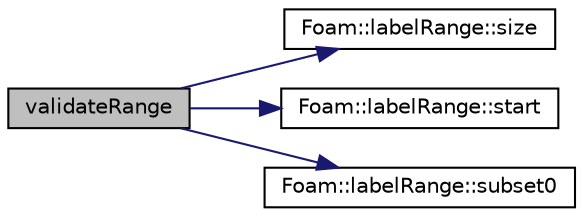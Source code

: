 digraph "validateRange"
{
  bgcolor="transparent";
  edge [fontname="Helvetica",fontsize="10",labelfontname="Helvetica",labelfontsize="10"];
  node [fontname="Helvetica",fontsize="10",shape=record];
  rankdir="LR";
  Node1 [label="validateRange",height=0.2,width=0.4,color="black", fillcolor="grey75", style="filled" fontcolor="black"];
  Node1 -> Node2 [color="midnightblue",fontsize="10",style="solid",fontname="Helvetica"];
  Node2 [label="Foam::labelRange::size",height=0.2,width=0.4,color="black",URL="$classFoam_1_1labelRange.html#a95603446b248fe1ecf5dc59bcc2eaff0",tooltip="The effective size of the range. "];
  Node1 -> Node3 [color="midnightblue",fontsize="10",style="solid",fontname="Helvetica"];
  Node3 [label="Foam::labelRange::start",height=0.2,width=0.4,color="black",URL="$classFoam_1_1labelRange.html#ab30798b9339914ca2c3c6b07b7cd4ca7",tooltip="The (inclusive) lower value of the range. "];
  Node1 -> Node4 [color="midnightblue",fontsize="10",style="solid",fontname="Helvetica"];
  Node4 [label="Foam::labelRange::subset0",height=0.2,width=0.4,color="black",URL="$classFoam_1_1labelRange.html#acd513cd1696cb1906bf9a8d927d9773b",tooltip="Calculate the intersection with the given 0/size range. "];
}
